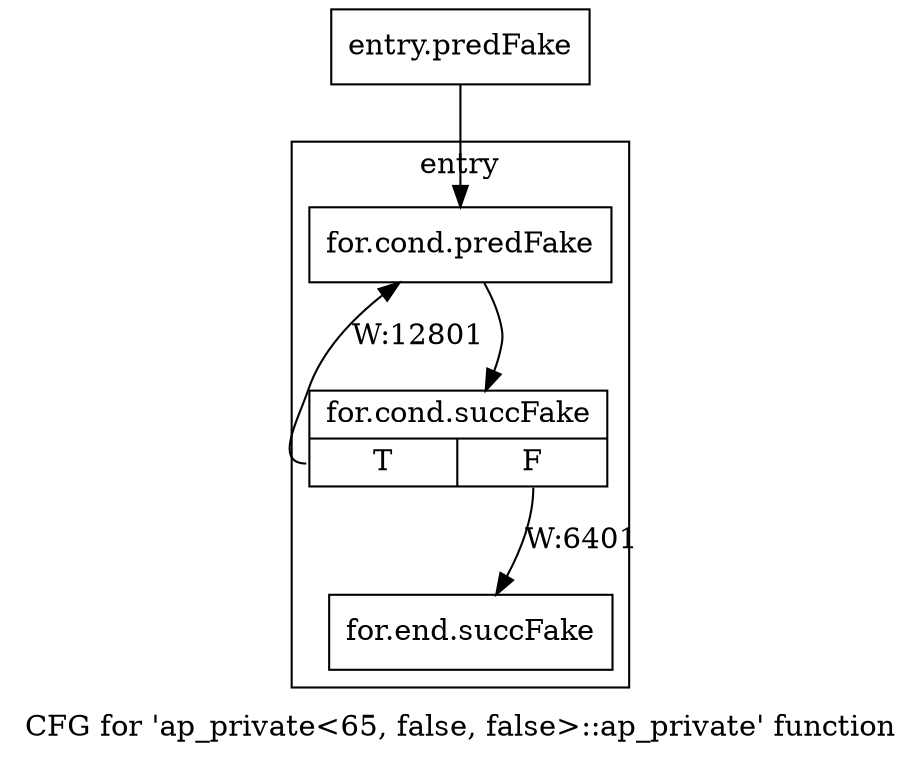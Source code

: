 digraph "CFG for 'ap_private\<65, false, false\>::ap_private' function" {
	label="CFG for 'ap_private\<65, false, false\>::ap_private' function";

	Node0x3bb3990 [shape=record,filename="",linenumber="",label="{entry.predFake}"];
	Node0x3bb3990 -> Node0x3bb76c0[ callList="" memoryops="" filename="/tools/Xilinx/Vitis_HLS/2022.1/include/etc/ap_private.h" execusionnum="6400"];
	Node0x3ebca60 [shape=record,filename="/tools/Xilinx/Vitis_HLS/2022.1/include/etc/ap_private.h",linenumber="3479",label="{for.end.succFake}"];
subgraph cluster_0 {
	label="entry";
	tripcount="12800";
	invocationtime="6400";

	Node0x3bb76c0 [shape=record,filename="/tools/Xilinx/Vitis_HLS/2022.1/include/etc/ap_private.h",linenumber="3475",label="{for.cond.predFake}"];
	Node0x3bb76c0 -> Node0x3ebca10[ callList="" memoryops="" filename="/tools/Xilinx/Vitis_HLS/2022.1/include/etc/ap_private.h" execusionnum="19200"];
	Node0x3ebca10 [shape=record,filename="/tools/Xilinx/Vitis_HLS/2022.1/include/etc/ap_private.h",linenumber="3475",label="{for.cond.succFake|{<s0>T|<s1>F}}"];
	Node0x3ebca10:s0 -> Node0x3bb76c0[label="W:12801" callList="" memoryops="" filename="/tools/Xilinx/Vitis_HLS/2022.1/include/etc/ap_private.h" execusionnum="12800"];
	Node0x3ebca10:s1 -> Node0x3ebca60[label="W:6401" callList="" memoryops="" filename="/tools/Xilinx/Vitis_HLS/2022.1/include/etc/ap_private.h" execusionnum="6400"];
}
}
